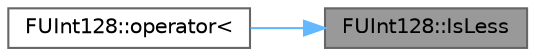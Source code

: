 digraph "FUInt128::IsLess"
{
 // INTERACTIVE_SVG=YES
 // LATEX_PDF_SIZE
  bgcolor="transparent";
  edge [fontname=Helvetica,fontsize=10,labelfontname=Helvetica,labelfontsize=10];
  node [fontname=Helvetica,fontsize=10,shape=box,height=0.2,width=0.4];
  rankdir="RL";
  Node1 [id="Node000001",label="FUInt128::IsLess",height=0.2,width=0.4,color="gray40", fillcolor="grey60", style="filled", fontcolor="black",tooltip="this < Other"];
  Node1 -> Node2 [id="edge1_Node000001_Node000002",dir="back",color="steelblue1",style="solid",tooltip=" "];
  Node2 [id="Node000002",label="FUInt128::operator\<",height=0.2,width=0.4,color="grey40", fillcolor="white", style="filled",URL="$d2/d3f/classFUInt128.html#a5ebeca1b6fcb6f1bf6232d05409565cb",tooltip=" "];
}
